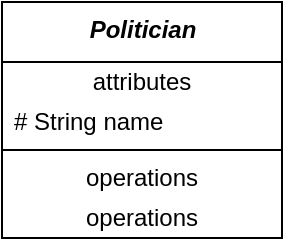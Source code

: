 <mxfile version="15.3.4" type="github">
  <diagram id="XB-mi1GEKBplv05J3zdM" name="Page-1">
    <mxGraphModel dx="1422" dy="794" grid="1" gridSize="10" guides="1" tooltips="1" connect="1" arrows="1" fold="1" page="1" pageScale="1" pageWidth="827" pageHeight="1169" math="0" shadow="0">
      <root>
        <mxCell id="0" />
        <mxCell id="1" parent="0" />
        <mxCell id="0kBGbk5Xb9qTgGjTWIXj-4" value="&lt;b&gt;&lt;i&gt;Politician&lt;/i&gt;&lt;/b&gt;" style="swimlane;fontStyle=0;align=center;verticalAlign=top;childLayout=stackLayout;horizontal=1;startSize=30;horizontalStack=0;resizeParent=1;resizeParentMax=0;resizeLast=0;collapsible=0;marginBottom=0;html=1;hachureGap=4;pointerEvents=0;" vertex="1" parent="1">
          <mxGeometry x="160" y="490" width="140" height="118" as="geometry" />
        </mxCell>
        <mxCell id="0kBGbk5Xb9qTgGjTWIXj-5" value="attributes" style="text;html=1;strokeColor=none;fillColor=none;align=center;verticalAlign=middle;spacingLeft=4;spacingRight=4;overflow=hidden;rotatable=0;points=[[0,0.5],[1,0.5]];portConstraint=eastwest;" vertex="1" parent="0kBGbk5Xb9qTgGjTWIXj-4">
          <mxGeometry y="30" width="140" height="20" as="geometry" />
        </mxCell>
        <mxCell id="0kBGbk5Xb9qTgGjTWIXj-14" value="# String name" style="text;html=1;strokeColor=none;fillColor=none;align=left;verticalAlign=middle;spacingLeft=4;spacingRight=4;overflow=hidden;rotatable=0;points=[[0,0.5],[1,0.5]];portConstraint=eastwest;" vertex="1" parent="0kBGbk5Xb9qTgGjTWIXj-4">
          <mxGeometry y="50" width="140" height="20" as="geometry" />
        </mxCell>
        <mxCell id="0kBGbk5Xb9qTgGjTWIXj-9" value="" style="line;strokeWidth=1;fillColor=none;align=left;verticalAlign=middle;spacingTop=-1;spacingLeft=3;spacingRight=3;rotatable=0;labelPosition=right;points=[];portConstraint=eastwest;" vertex="1" parent="0kBGbk5Xb9qTgGjTWIXj-4">
          <mxGeometry y="70" width="140" height="8" as="geometry" />
        </mxCell>
        <mxCell id="0kBGbk5Xb9qTgGjTWIXj-10" value="operations" style="text;html=1;strokeColor=none;fillColor=none;align=center;verticalAlign=middle;spacingLeft=4;spacingRight=4;overflow=hidden;rotatable=0;points=[[0,0.5],[1,0.5]];portConstraint=eastwest;" vertex="1" parent="0kBGbk5Xb9qTgGjTWIXj-4">
          <mxGeometry y="78" width="140" height="20" as="geometry" />
        </mxCell>
        <mxCell id="0kBGbk5Xb9qTgGjTWIXj-13" value="operations" style="text;html=1;strokeColor=none;fillColor=none;align=center;verticalAlign=middle;spacingLeft=4;spacingRight=4;overflow=hidden;rotatable=0;points=[[0,0.5],[1,0.5]];portConstraint=eastwest;" vertex="1" parent="0kBGbk5Xb9qTgGjTWIXj-4">
          <mxGeometry y="98" width="140" height="20" as="geometry" />
        </mxCell>
      </root>
    </mxGraphModel>
  </diagram>
</mxfile>
